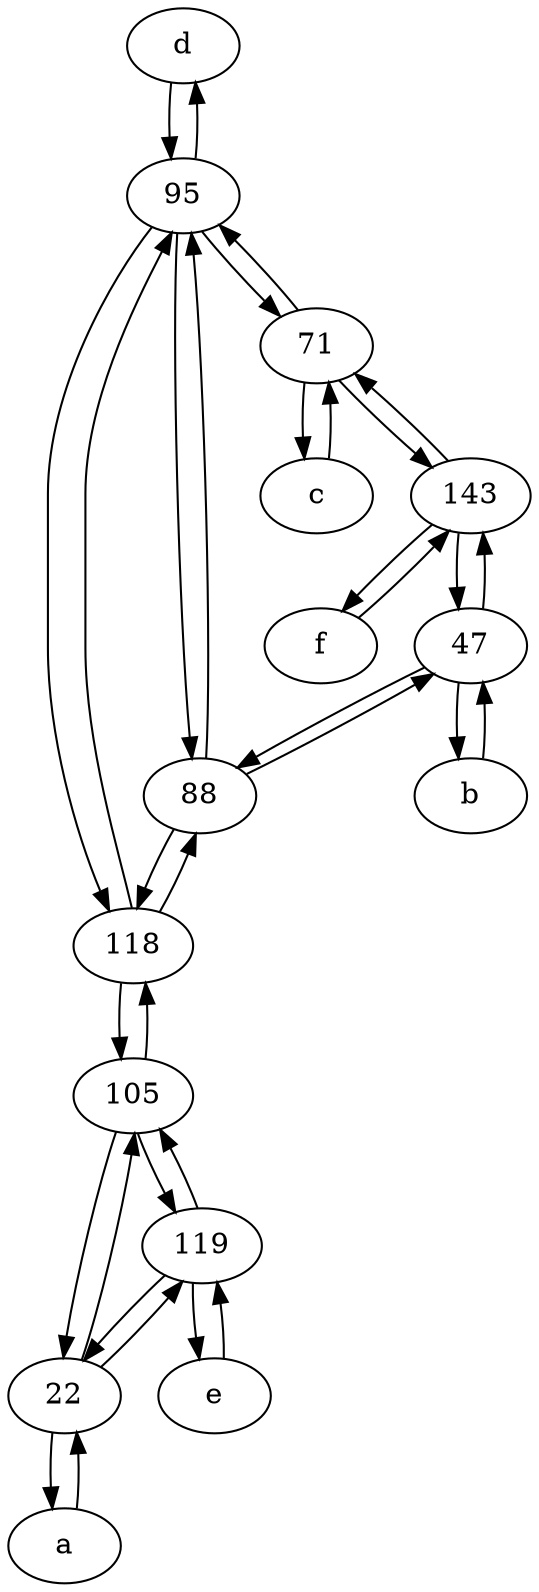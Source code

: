 digraph  {
	d [pos="20,30!"];
	119;
	f [pos="15,45!"];
	47;
	88;
	118;
	c [pos="20,10!"];
	b [pos="50,20!"];
	71;
	22;
	143;
	e [pos="30,50!"];
	a [pos="40,10!"];
	105;
	95;
	95 -> d;
	88 -> 118;
	47 -> 88;
	b -> 47;
	105 -> 119;
	119 -> 105;
	47 -> 143;
	88 -> 95;
	118 -> 105;
	d -> 95;
	95 -> 118;
	95 -> 88;
	88 -> 47;
	71 -> c;
	a -> 22;
	22 -> 105;
	95 -> 71;
	119 -> 22;
	c -> 71;
	143 -> f;
	22 -> 119;
	118 -> 88;
	105 -> 22;
	47 -> b;
	22 -> a;
	118 -> 95;
	143 -> 47;
	105 -> 118;
	143 -> 71;
	71 -> 143;
	119 -> e;
	71 -> 95;
	f -> 143;
	e -> 119;

	}